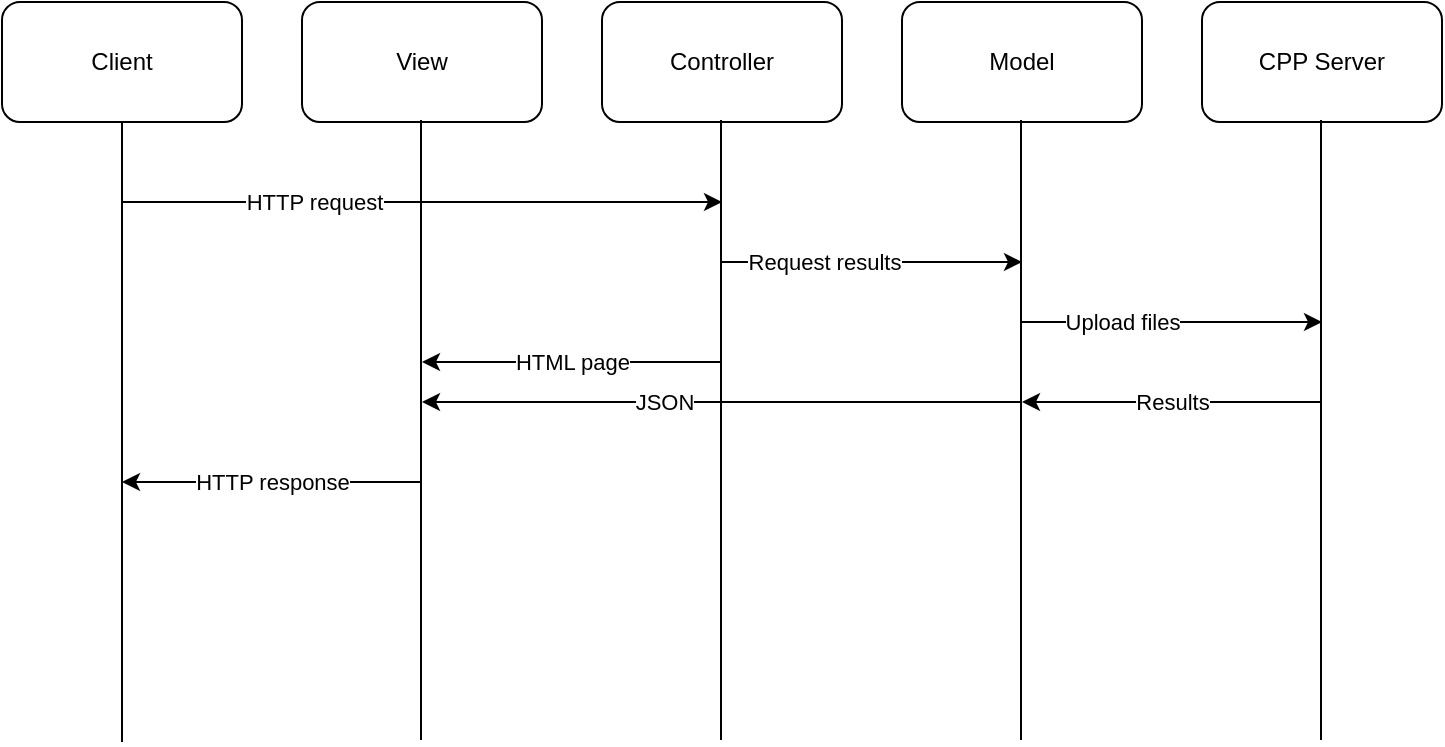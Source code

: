 <mxfile version="14.7.2" type="github">
  <diagram id="SSJaBWGN5REx6LANdPpt" name="Page-1">
    <mxGraphModel dx="1038" dy="548" grid="1" gridSize="10" guides="1" tooltips="1" connect="1" arrows="1" fold="1" page="1" pageScale="1" pageWidth="1169" pageHeight="827" math="0" shadow="0">
      <root>
        <mxCell id="0" />
        <mxCell id="1" parent="0" />
        <mxCell id="GkJH8r2QWdnZG4I43V4e-1" value="Client" style="rounded=1;whiteSpace=wrap;html=1;" parent="1" vertex="1">
          <mxGeometry x="170" y="200" width="120" height="60" as="geometry" />
        </mxCell>
        <mxCell id="GkJH8r2QWdnZG4I43V4e-2" value="View" style="rounded=1;whiteSpace=wrap;html=1;" parent="1" vertex="1">
          <mxGeometry x="320" y="200" width="120" height="60" as="geometry" />
        </mxCell>
        <mxCell id="GkJH8r2QWdnZG4I43V4e-3" value="Controller" style="rounded=1;whiteSpace=wrap;html=1;" parent="1" vertex="1">
          <mxGeometry x="470" y="200" width="120" height="60" as="geometry" />
        </mxCell>
        <mxCell id="GkJH8r2QWdnZG4I43V4e-4" value="Model" style="rounded=1;whiteSpace=wrap;html=1;" parent="1" vertex="1">
          <mxGeometry x="620" y="200" width="120" height="60" as="geometry" />
        </mxCell>
        <mxCell id="GkJH8r2QWdnZG4I43V4e-5" value="CPP Server" style="rounded=1;whiteSpace=wrap;html=1;" parent="1" vertex="1">
          <mxGeometry x="770" y="200" width="120" height="60" as="geometry" />
        </mxCell>
        <mxCell id="GkJH8r2QWdnZG4I43V4e-6" value="" style="endArrow=classic;html=1;" parent="1" edge="1">
          <mxGeometry relative="1" as="geometry">
            <mxPoint x="230" y="300" as="sourcePoint" />
            <mxPoint x="530" y="300" as="targetPoint" />
          </mxGeometry>
        </mxCell>
        <mxCell id="GkJH8r2QWdnZG4I43V4e-7" value="HTTP request" style="edgeLabel;resizable=0;html=1;align=center;verticalAlign=middle;" parent="GkJH8r2QWdnZG4I43V4e-6" connectable="0" vertex="1">
          <mxGeometry relative="1" as="geometry">
            <mxPoint x="-54" as="offset" />
          </mxGeometry>
        </mxCell>
        <mxCell id="GkJH8r2QWdnZG4I43V4e-8" value="" style="endArrow=none;html=1;entryX=0.5;entryY=1;entryDx=0;entryDy=0;" parent="1" target="GkJH8r2QWdnZG4I43V4e-1" edge="1">
          <mxGeometry width="50" height="50" relative="1" as="geometry">
            <mxPoint x="230" y="570" as="sourcePoint" />
            <mxPoint x="240" y="290" as="targetPoint" />
          </mxGeometry>
        </mxCell>
        <mxCell id="GkJH8r2QWdnZG4I43V4e-9" value="" style="endArrow=none;html=1;entryX=0.5;entryY=1;entryDx=0;entryDy=0;" parent="1" edge="1">
          <mxGeometry width="50" height="50" relative="1" as="geometry">
            <mxPoint x="829.5" y="569" as="sourcePoint" />
            <mxPoint x="829.5" y="259" as="targetPoint" />
          </mxGeometry>
        </mxCell>
        <mxCell id="GkJH8r2QWdnZG4I43V4e-10" value="" style="endArrow=none;html=1;entryX=0.5;entryY=1;entryDx=0;entryDy=0;" parent="1" edge="1">
          <mxGeometry width="50" height="50" relative="1" as="geometry">
            <mxPoint x="679.5" y="569" as="sourcePoint" />
            <mxPoint x="679.5" y="259" as="targetPoint" />
          </mxGeometry>
        </mxCell>
        <mxCell id="GkJH8r2QWdnZG4I43V4e-11" value="" style="endArrow=none;html=1;entryX=0.5;entryY=1;entryDx=0;entryDy=0;" parent="1" edge="1">
          <mxGeometry width="50" height="50" relative="1" as="geometry">
            <mxPoint x="529.5" y="569" as="sourcePoint" />
            <mxPoint x="529.5" y="259" as="targetPoint" />
          </mxGeometry>
        </mxCell>
        <mxCell id="GkJH8r2QWdnZG4I43V4e-12" value="" style="endArrow=none;html=1;entryX=0.5;entryY=1;entryDx=0;entryDy=0;" parent="1" edge="1">
          <mxGeometry width="50" height="50" relative="1" as="geometry">
            <mxPoint x="379.5" y="569" as="sourcePoint" />
            <mxPoint x="379.5" y="259" as="targetPoint" />
          </mxGeometry>
        </mxCell>
        <mxCell id="GkJH8r2QWdnZG4I43V4e-14" value="" style="endArrow=classic;html=1;" parent="1" edge="1">
          <mxGeometry relative="1" as="geometry">
            <mxPoint x="530" y="330" as="sourcePoint" />
            <mxPoint x="680" y="330" as="targetPoint" />
          </mxGeometry>
        </mxCell>
        <mxCell id="GkJH8r2QWdnZG4I43V4e-15" value="Request results" style="edgeLabel;resizable=0;html=1;align=center;verticalAlign=middle;" parent="GkJH8r2QWdnZG4I43V4e-14" connectable="0" vertex="1">
          <mxGeometry relative="1" as="geometry">
            <mxPoint x="-24" as="offset" />
          </mxGeometry>
        </mxCell>
        <mxCell id="GkJH8r2QWdnZG4I43V4e-16" value="" style="endArrow=classic;html=1;" parent="1" edge="1">
          <mxGeometry relative="1" as="geometry">
            <mxPoint x="680" y="360" as="sourcePoint" />
            <mxPoint x="830" y="360" as="targetPoint" />
          </mxGeometry>
        </mxCell>
        <mxCell id="GkJH8r2QWdnZG4I43V4e-17" value="Upload files" style="edgeLabel;resizable=0;html=1;align=center;verticalAlign=middle;" parent="GkJH8r2QWdnZG4I43V4e-16" connectable="0" vertex="1">
          <mxGeometry relative="1" as="geometry">
            <mxPoint x="-25" as="offset" />
          </mxGeometry>
        </mxCell>
        <mxCell id="GkJH8r2QWdnZG4I43V4e-18" value="" style="endArrow=classic;html=1;fillColor=#dae8fc;" parent="1" edge="1">
          <mxGeometry relative="1" as="geometry">
            <mxPoint x="830" y="400" as="sourcePoint" />
            <mxPoint x="680" y="400" as="targetPoint" />
          </mxGeometry>
        </mxCell>
        <mxCell id="GkJH8r2QWdnZG4I43V4e-19" value="Results" style="edgeLabel;resizable=0;html=1;align=center;verticalAlign=middle;" parent="GkJH8r2QWdnZG4I43V4e-18" connectable="0" vertex="1">
          <mxGeometry relative="1" as="geometry" />
        </mxCell>
        <mxCell id="GkJH8r2QWdnZG4I43V4e-24" value="" style="endArrow=classic;html=1;" parent="1" edge="1">
          <mxGeometry relative="1" as="geometry">
            <mxPoint x="380" y="440" as="sourcePoint" />
            <mxPoint x="230" y="440" as="targetPoint" />
          </mxGeometry>
        </mxCell>
        <mxCell id="GkJH8r2QWdnZG4I43V4e-25" value="HTTP response" style="edgeLabel;resizable=0;html=1;align=center;verticalAlign=middle;" parent="GkJH8r2QWdnZG4I43V4e-24" connectable="0" vertex="1">
          <mxGeometry relative="1" as="geometry" />
        </mxCell>
        <mxCell id="GkJH8r2QWdnZG4I43V4e-26" value="" style="endArrow=classic;html=1;fillColor=#dae8fc;" parent="1" edge="1">
          <mxGeometry relative="1" as="geometry">
            <mxPoint x="680" y="400" as="sourcePoint" />
            <mxPoint x="380" y="400" as="targetPoint" />
          </mxGeometry>
        </mxCell>
        <mxCell id="GkJH8r2QWdnZG4I43V4e-27" value="JSON" style="edgeLabel;resizable=0;html=1;align=center;verticalAlign=middle;" parent="GkJH8r2QWdnZG4I43V4e-26" connectable="0" vertex="1">
          <mxGeometry relative="1" as="geometry">
            <mxPoint x="-29" as="offset" />
          </mxGeometry>
        </mxCell>
        <mxCell id="cXiBO9hoSQV61Ktr4b4g-29" value="" style="endArrow=classic;html=1;" edge="1" parent="1">
          <mxGeometry relative="1" as="geometry">
            <mxPoint x="530" y="380" as="sourcePoint" />
            <mxPoint x="380" y="380" as="targetPoint" />
          </mxGeometry>
        </mxCell>
        <mxCell id="cXiBO9hoSQV61Ktr4b4g-30" value="HTML page" style="edgeLabel;resizable=0;html=1;align=center;verticalAlign=middle;" connectable="0" vertex="1" parent="cXiBO9hoSQV61Ktr4b4g-29">
          <mxGeometry relative="1" as="geometry" />
        </mxCell>
      </root>
    </mxGraphModel>
  </diagram>
</mxfile>
